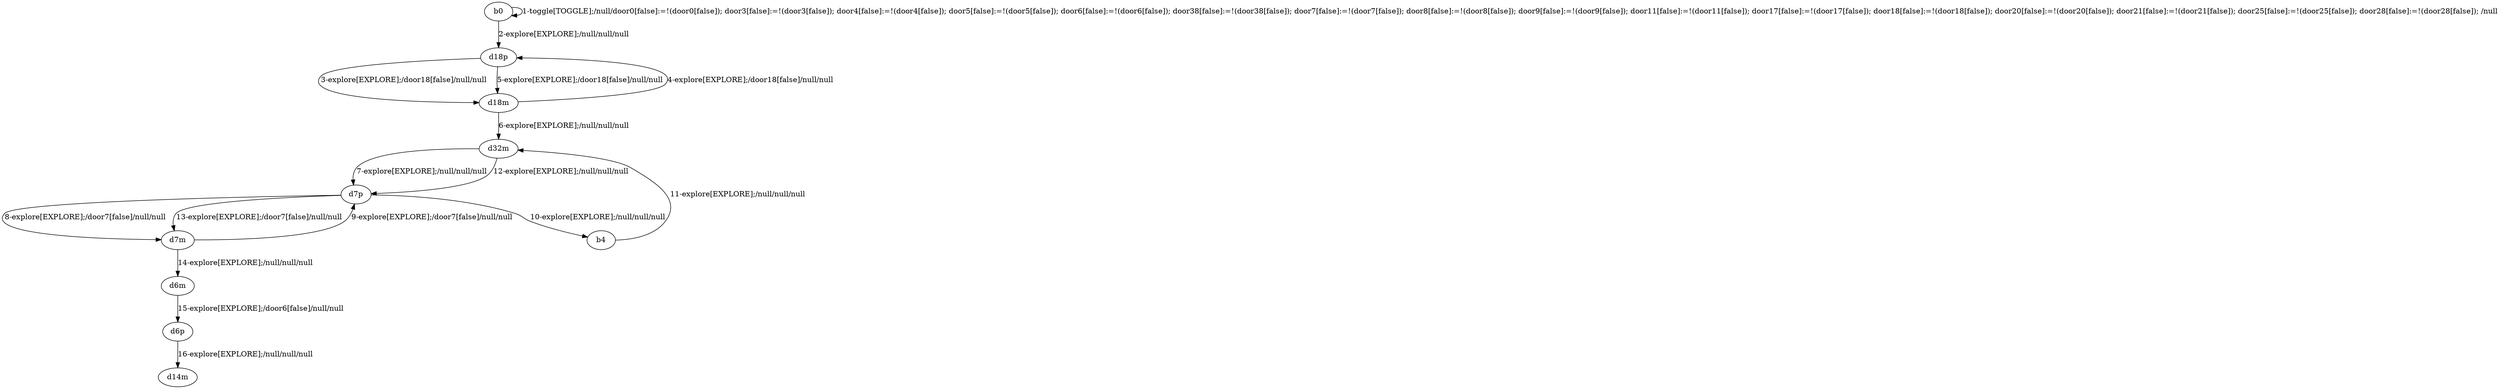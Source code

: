 # Total number of goals covered by this test: 1
# d7p --> b4

digraph g {
"b0" -> "b0" [label = "1-toggle[TOGGLE];/null/door0[false]:=!(door0[false]); door3[false]:=!(door3[false]); door4[false]:=!(door4[false]); door5[false]:=!(door5[false]); door6[false]:=!(door6[false]); door38[false]:=!(door38[false]); door7[false]:=!(door7[false]); door8[false]:=!(door8[false]); door9[false]:=!(door9[false]); door11[false]:=!(door11[false]); door17[false]:=!(door17[false]); door18[false]:=!(door18[false]); door20[false]:=!(door20[false]); door21[false]:=!(door21[false]); door25[false]:=!(door25[false]); door28[false]:=!(door28[false]); /null"];
"b0" -> "d18p" [label = "2-explore[EXPLORE];/null/null/null"];
"d18p" -> "d18m" [label = "3-explore[EXPLORE];/door18[false]/null/null"];
"d18m" -> "d18p" [label = "4-explore[EXPLORE];/door18[false]/null/null"];
"d18p" -> "d18m" [label = "5-explore[EXPLORE];/door18[false]/null/null"];
"d18m" -> "d32m" [label = "6-explore[EXPLORE];/null/null/null"];
"d32m" -> "d7p" [label = "7-explore[EXPLORE];/null/null/null"];
"d7p" -> "d7m" [label = "8-explore[EXPLORE];/door7[false]/null/null"];
"d7m" -> "d7p" [label = "9-explore[EXPLORE];/door7[false]/null/null"];
"d7p" -> "b4" [label = "10-explore[EXPLORE];/null/null/null"];
"b4" -> "d32m" [label = "11-explore[EXPLORE];/null/null/null"];
"d32m" -> "d7p" [label = "12-explore[EXPLORE];/null/null/null"];
"d7p" -> "d7m" [label = "13-explore[EXPLORE];/door7[false]/null/null"];
"d7m" -> "d6m" [label = "14-explore[EXPLORE];/null/null/null"];
"d6m" -> "d6p" [label = "15-explore[EXPLORE];/door6[false]/null/null"];
"d6p" -> "d14m" [label = "16-explore[EXPLORE];/null/null/null"];
}